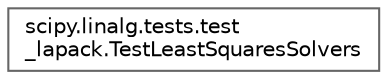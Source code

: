digraph "Graphical Class Hierarchy"
{
 // LATEX_PDF_SIZE
  bgcolor="transparent";
  edge [fontname=Helvetica,fontsize=10,labelfontname=Helvetica,labelfontsize=10];
  node [fontname=Helvetica,fontsize=10,shape=box,height=0.2,width=0.4];
  rankdir="LR";
  Node0 [id="Node000000",label="scipy.linalg.tests.test\l_lapack.TestLeastSquaresSolvers",height=0.2,width=0.4,color="grey40", fillcolor="white", style="filled",URL="$dd/da6/classscipy_1_1linalg_1_1tests_1_1test__lapack_1_1TestLeastSquaresSolvers.html",tooltip=" "];
}
